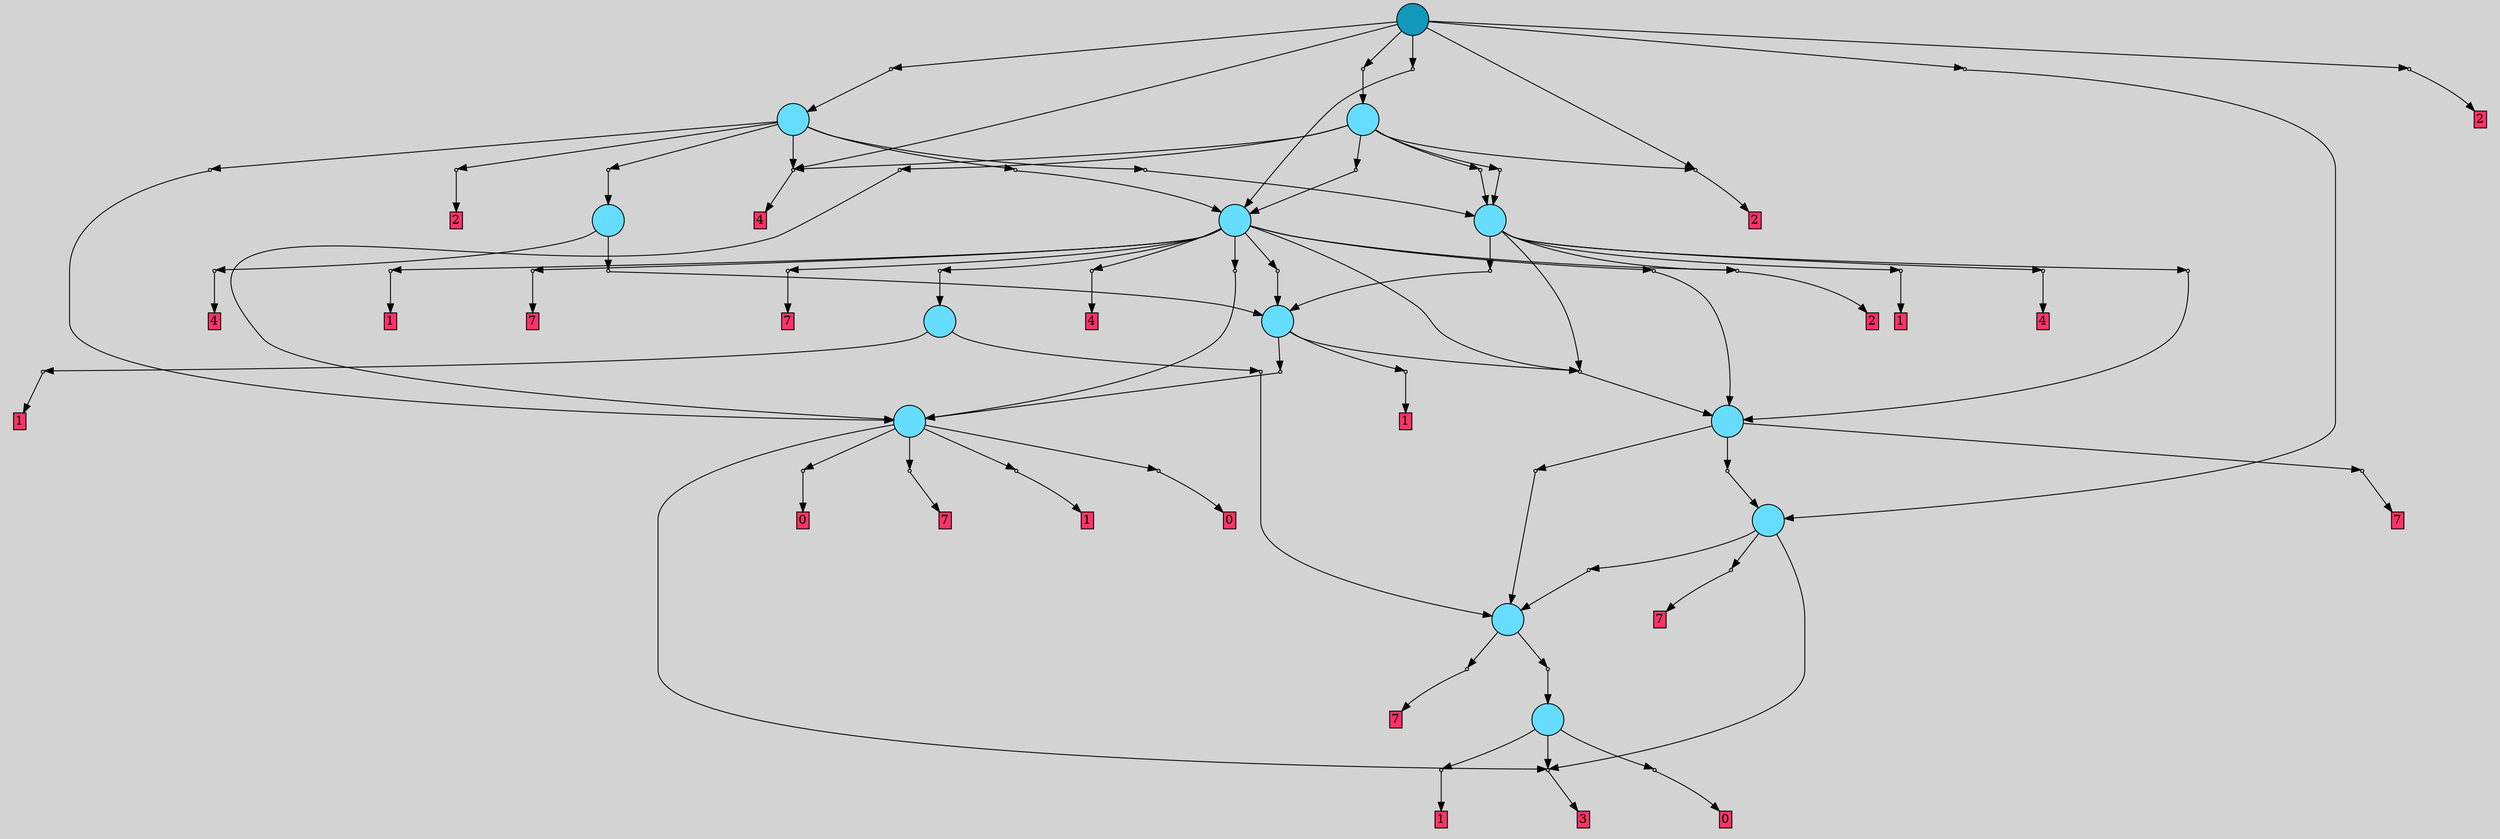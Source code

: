// File exported with GEGELATI v1.3.1
// On the 2024-07-15 14:43:36
// With the File::TPGGraphDotExporter
digraph{
	graph[pad = "0.212, 0.055" bgcolor = lightgray]
	node[shape=circle style = filled label = ""]
		T0 [fillcolor="#66ddff"]
		T1 [fillcolor="#66ddff"]
		T2 [fillcolor="#66ddff"]
		T3 [fillcolor="#66ddff"]
		T4 [fillcolor="#66ddff"]
		T5 [fillcolor="#66ddff"]
		T6 [fillcolor="#66ddff"]
		T7 [fillcolor="#66ddff"]
		T8 [fillcolor="#66ddff"]
		T9 [fillcolor="#66ddff"]
		T10 [fillcolor="#66ddff"]
		T11 [fillcolor="#66ddff"]
		T12 [fillcolor="#1199bb"]
		P0 [fillcolor="#cccccc" shape=point] //
		I0 [shape=box style=invis label="5|0&3|2#2|3&#92;n"]
		P0 -> I0[style=invis]
		A0 [fillcolor="#ff3366" shape=box margin=0.03 width=0 height=0 label="1"]
		T0 -> P0 -> A0
		P1 [fillcolor="#cccccc" shape=point] //
		I1 [shape=box style=invis label="0|0&1|2#3|5&#92;n"]
		P1 -> I1[style=invis]
		A1 [fillcolor="#ff3366" shape=box margin=0.03 width=0 height=0 label="3"]
		T0 -> P1 -> A1
		P2 [fillcolor="#cccccc" shape=point] //
		I2 [shape=box style=invis label="2|0&1|6#2|1&#92;n"]
		P2 -> I2[style=invis]
		A2 [fillcolor="#ff3366" shape=box margin=0.03 width=0 height=0 label="0"]
		T0 -> P2 -> A2
		P3 [fillcolor="#cccccc" shape=point] //
		I3 [shape=box style=invis label="2|0&4|4#4|6&#92;n"]
		P3 -> I3[style=invis]
		T1 -> P3 -> T0
		P4 [fillcolor="#cccccc" shape=point] //
		I4 [shape=box style=invis label="8|7&4|3#3|1&#92;n2|0&2|4#0|7&#92;n"]
		P4 -> I4[style=invis]
		A3 [fillcolor="#ff3366" shape=box margin=0.03 width=0 height=0 label="7"]
		T1 -> P4 -> A3
		P5 [fillcolor="#cccccc" shape=point] //
		I5 [shape=box style=invis label="3|0&2|1#1|3&#92;n"]
		P5 -> I5[style=invis]
		A4 [fillcolor="#ff3366" shape=box margin=0.03 width=0 height=0 label="0"]
		T2 -> P5 -> A4
		P6 [fillcolor="#cccccc" shape=point] //
		I6 [shape=box style=invis label="7|0&2|1#0|7&#92;n"]
		P6 -> I6[style=invis]
		A5 [fillcolor="#ff3366" shape=box margin=0.03 width=0 height=0 label="7"]
		T2 -> P6 -> A5
		T2 -> P1
		P7 [fillcolor="#cccccc" shape=point] //
		I7 [shape=box style=invis label="3|0&3|2#1|3&#92;n"]
		P7 -> I7[style=invis]
		A6 [fillcolor="#ff3366" shape=box margin=0.03 width=0 height=0 label="1"]
		T2 -> P7 -> A6
		P8 [fillcolor="#cccccc" shape=point] //
		I8 [shape=box style=invis label="2|0&1|6#2|1&#92;n"]
		P8 -> I8[style=invis]
		A7 [fillcolor="#ff3366" shape=box margin=0.03 width=0 height=0 label="0"]
		T2 -> P8 -> A7
		P9 [fillcolor="#cccccc" shape=point] //
		I9 [shape=box style=invis label="3|0&2|1#4|3&#92;n"]
		P9 -> I9[style=invis]
		T3 -> P9 -> T1
		T3 -> P1
		P10 [fillcolor="#cccccc" shape=point] //
		I10 [shape=box style=invis label="7|0&2|1#0|5&#92;n"]
		P10 -> I10[style=invis]
		A8 [fillcolor="#ff3366" shape=box margin=0.03 width=0 height=0 label="7"]
		T3 -> P10 -> A8
		P11 [fillcolor="#cccccc" shape=point] //
		I11 [shape=box style=invis label="3|0&2|1#1|3&#92;n"]
		P11 -> I11[style=invis]
		T4 -> P11 -> T1
		P12 [fillcolor="#cccccc" shape=point] //
		I12 [shape=box style=invis label=""]
		P12 -> I12[style=invis]
		A9 [fillcolor="#ff3366" shape=box margin=0.03 width=0 height=0 label="1"]
		T4 -> P12 -> A9
		P13 [fillcolor="#cccccc" shape=point] //
		I13 [shape=box style=invis label="0|0&2|1#0|5&#92;n"]
		P13 -> I13[style=invis]
		A10 [fillcolor="#ff3366" shape=box margin=0.03 width=0 height=0 label="7"]
		T5 -> P13 -> A10
		P14 [fillcolor="#cccccc" shape=point] //
		I14 [shape=box style=invis label="3|0&4|7#3|6&#92;n"]
		P14 -> I14[style=invis]
		T5 -> P14 -> T3
		P15 [fillcolor="#cccccc" shape=point] //
		I15 [shape=box style=invis label="3|0&2|6#1|3&#92;n"]
		P15 -> I15[style=invis]
		T5 -> P15 -> T1
		P16 [fillcolor="#cccccc" shape=point] //
		I16 [shape=box style=invis label="3|0&3|2#1|3&#92;n"]
		P16 -> I16[style=invis]
		A11 [fillcolor="#ff3366" shape=box margin=0.03 width=0 height=0 label="1"]
		T6 -> P16 -> A11
		P17 [fillcolor="#cccccc" shape=point] //
		I17 [shape=box style=invis label="2|0&2|6#4|3&#92;n"]
		P17 -> I17[style=invis]
		T6 -> P17 -> T2
		P18 [fillcolor="#cccccc" shape=point] //
		I18 [shape=box style=invis label="8|0&2|7#2|1&#92;n"]
		P18 -> I18[style=invis]
		T6 -> P18 -> T5
		P19 [fillcolor="#cccccc" shape=point] //
		I19 [shape=box style=invis label="8|0&4|3#2|5&#92;n"]
		P19 -> I19[style=invis]
		T7 -> P19 -> T6
		P20 [fillcolor="#cccccc" shape=point] //
		I20 [shape=box style=invis label="3|0&2|5#0|4&#92;n"]
		P20 -> I20[style=invis]
		A12 [fillcolor="#ff3366" shape=box margin=0.03 width=0 height=0 label="4"]
		T7 -> P20 -> A12
		P21 [fillcolor="#cccccc" shape=point] //
		I21 [shape=box style=invis label="7|7&2|4#3|4&#92;n0|0&0|7#1|6&#92;n"]
		P21 -> I21[style=invis]
		A13 [fillcolor="#ff3366" shape=box margin=0.03 width=0 height=0 label="1"]
		T8 -> P21 -> A13
		T8 -> P18
		P22 [fillcolor="#cccccc" shape=point] //
		I22 [shape=box style=invis label="3|0&2|5#0|4&#92;n"]
		P22 -> I22[style=invis]
		A14 [fillcolor="#ff3366" shape=box margin=0.03 width=0 height=0 label="4"]
		T8 -> P22 -> A14
		P23 [fillcolor="#cccccc" shape=point] //
		I23 [shape=box style=invis label="3|5&2|0#2|7&#92;n0|0&2|1#0|5&#92;n"]
		P23 -> I23[style=invis]
		T8 -> P23 -> T6
		P24 [fillcolor="#cccccc" shape=point] //
		I24 [shape=box style=invis label="7|0&3|7#4|2&#92;n"]
		P24 -> I24[style=invis]
		T8 -> P24 -> T5
		P25 [fillcolor="#cccccc" shape=point] //
		I25 [shape=box style=invis label="3|1&1|3#4|6&#92;n2|0&0|1#2|5&#92;n"]
		P25 -> I25[style=invis]
		A15 [fillcolor="#ff3366" shape=box margin=0.03 width=0 height=0 label="2"]
		T8 -> P25 -> A15
		P26 [fillcolor="#cccccc" shape=point] //
		I26 [shape=box style=invis label="7|7&2|4#3|4&#92;n0|0&0|7#1|6&#92;n"]
		P26 -> I26[style=invis]
		A16 [fillcolor="#ff3366" shape=box margin=0.03 width=0 height=0 label="1"]
		T9 -> P26 -> A16
		P27 [fillcolor="#cccccc" shape=point] //
		I27 [shape=box style=invis label="3|5&3|7#2|6&#92;n0|0&2|1#0|5&#92;n"]
		P27 -> I27[style=invis]
		A17 [fillcolor="#ff3366" shape=box margin=0.03 width=0 height=0 label="7"]
		T9 -> P27 -> A17
		P28 [fillcolor="#cccccc" shape=point] //
		I28 [shape=box style=invis label="3|5&2|0#2|7&#92;n0|0&2|1#0|5&#92;n"]
		P28 -> I28[style=invis]
		A18 [fillcolor="#ff3366" shape=box margin=0.03 width=0 height=0 label="7"]
		T9 -> P28 -> A18
		T9 -> P25
		T9 -> P18
		P29 [fillcolor="#cccccc" shape=point] //
		I29 [shape=box style=invis label="3|5&2|0#2|2&#92;n0|0&2|1#0|5&#92;n"]
		P29 -> I29[style=invis]
		T9 -> P29 -> T6
		P30 [fillcolor="#cccccc" shape=point] //
		I30 [shape=box style=invis label="4|0&2|6#3|7&#92;n"]
		P30 -> I30[style=invis]
		T9 -> P30 -> T4
		P31 [fillcolor="#cccccc" shape=point] //
		I31 [shape=box style=invis label="2|0&2|6#4|4&#92;n"]
		P31 -> I31[style=invis]
		T9 -> P31 -> T2
		P32 [fillcolor="#cccccc" shape=point] //
		I32 [shape=box style=invis label="7|0&3|7#4|2&#92;n"]
		P32 -> I32[style=invis]
		T9 -> P32 -> T5
		P33 [fillcolor="#cccccc" shape=point] //
		I33 [shape=box style=invis label="3|0&2|5#0|4&#92;n"]
		P33 -> I33[style=invis]
		A19 [fillcolor="#ff3366" shape=box margin=0.03 width=0 height=0 label="4"]
		T9 -> P33 -> A19
		P34 [fillcolor="#cccccc" shape=point] //
		I34 [shape=box style=invis label="2|0&3|5#2|4&#92;n"]
		P34 -> I34[style=invis]
		T10 -> P34 -> T7
		P35 [fillcolor="#cccccc" shape=point] //
		I35 [shape=box style=invis label="2|0&2|6#4|4&#92;n"]
		P35 -> I35[style=invis]
		T10 -> P35 -> T2
		P36 [fillcolor="#cccccc" shape=point] //
		I36 [shape=box style=invis label="0|4&1|0#4|4&#92;n0|0&1|3#0|4&#92;n"]
		P36 -> I36[style=invis]
		A20 [fillcolor="#ff3366" shape=box margin=0.03 width=0 height=0 label="4"]
		T10 -> P36 -> A20
		P37 [fillcolor="#cccccc" shape=point] //
		I37 [shape=box style=invis label="2|0&4|4#3|4&#92;n"]
		P37 -> I37[style=invis]
		T10 -> P37 -> T9
		P38 [fillcolor="#cccccc" shape=point] //
		I38 [shape=box style=invis label="2|0&1|1#2|5&#92;n"]
		P38 -> I38[style=invis]
		A21 [fillcolor="#ff3366" shape=box margin=0.03 width=0 height=0 label="2"]
		T10 -> P38 -> A21
		P39 [fillcolor="#cccccc" shape=point] //
		I39 [shape=box style=invis label="0|2&3|6#1|3&#92;n2|0&0|2#4|6&#92;n"]
		P39 -> I39[style=invis]
		T10 -> P39 -> T8
		P40 [fillcolor="#cccccc" shape=point] //
		I40 [shape=box style=invis label="2|0&4|4#3|4&#92;n"]
		P40 -> I40[style=invis]
		T11 -> P40 -> T9
		P41 [fillcolor="#cccccc" shape=point] //
		I41 [shape=box style=invis label="0|1&1|3#4|6&#92;n2|0&0|1#2|5&#92;n"]
		P41 -> I41[style=invis]
		A22 [fillcolor="#ff3366" shape=box margin=0.03 width=0 height=0 label="2"]
		T11 -> P41 -> A22
		P42 [fillcolor="#cccccc" shape=point] //
		I42 [shape=box style=invis label="2|0&2|6#4|4&#92;n"]
		P42 -> I42[style=invis]
		T11 -> P42 -> T2
		P43 [fillcolor="#cccccc" shape=point] //
		I43 [shape=box style=invis label="2|0&4|2#2|4&#92;n"]
		P43 -> I43[style=invis]
		T11 -> P43 -> T8
		P44 [fillcolor="#cccccc" shape=point] //
		I44 [shape=box style=invis label="0|2&3|6#1|3&#92;n2|0&0|2#4|6&#92;n"]
		P44 -> I44[style=invis]
		T11 -> P44 -> T8
		T11 -> P36
		P45 [fillcolor="#cccccc" shape=point] //
		I45 [shape=box style=invis label="0|1&1|3#4|1&#92;n2|0&0|1#2|5&#92;n"]
		P45 -> I45[style=invis]
		A23 [fillcolor="#ff3366" shape=box margin=0.03 width=0 height=0 label="2"]
		T12 -> P45 -> A23
		P46 [fillcolor="#cccccc" shape=point] //
		I46 [shape=box style=invis label="0|2&2|6#1|3&#92;n2|0&0|2#4|6&#92;n"]
		P46 -> I46[style=invis]
		T12 -> P46 -> T10
		P47 [fillcolor="#cccccc" shape=point] //
		I47 [shape=box style=invis label="2|0&3|6#4|4&#92;n"]
		P47 -> I47[style=invis]
		T12 -> P47 -> T11
		P48 [fillcolor="#cccccc" shape=point] //
		I48 [shape=box style=invis label="2|0&2|4#2|4&#92;n"]
		P48 -> I48[style=invis]
		T12 -> P48 -> T9
		T12 -> P41
		T12 -> P36
		P49 [fillcolor="#cccccc" shape=point] //
		I49 [shape=box style=invis label="8|1&3|3#1|3&#92;n2|0&0|1#2|5&#92;n"]
		P49 -> I49[style=invis]
		T12 -> P49 -> T3
		{ rank= same T12 }
}
